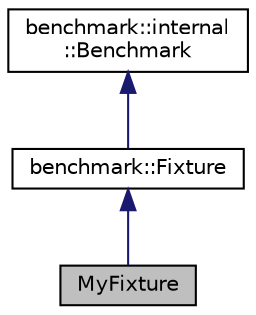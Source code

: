 digraph "MyFixture"
{
  edge [fontname="Helvetica",fontsize="10",labelfontname="Helvetica",labelfontsize="10"];
  node [fontname="Helvetica",fontsize="10",shape=record];
  Node3 [label="MyFixture",height=0.2,width=0.4,color="black", fillcolor="grey75", style="filled", fontcolor="black"];
  Node4 -> Node3 [dir="back",color="midnightblue",fontsize="10",style="solid"];
  Node4 [label="benchmark::Fixture",height=0.2,width=0.4,color="black", fillcolor="white", style="filled",URL="$classbenchmark_1_1_fixture.html"];
  Node5 -> Node4 [dir="back",color="midnightblue",fontsize="10",style="solid"];
  Node5 [label="benchmark::internal\l::Benchmark",height=0.2,width=0.4,color="black", fillcolor="white", style="filled",URL="$classbenchmark_1_1internal_1_1_benchmark.html"];
}
